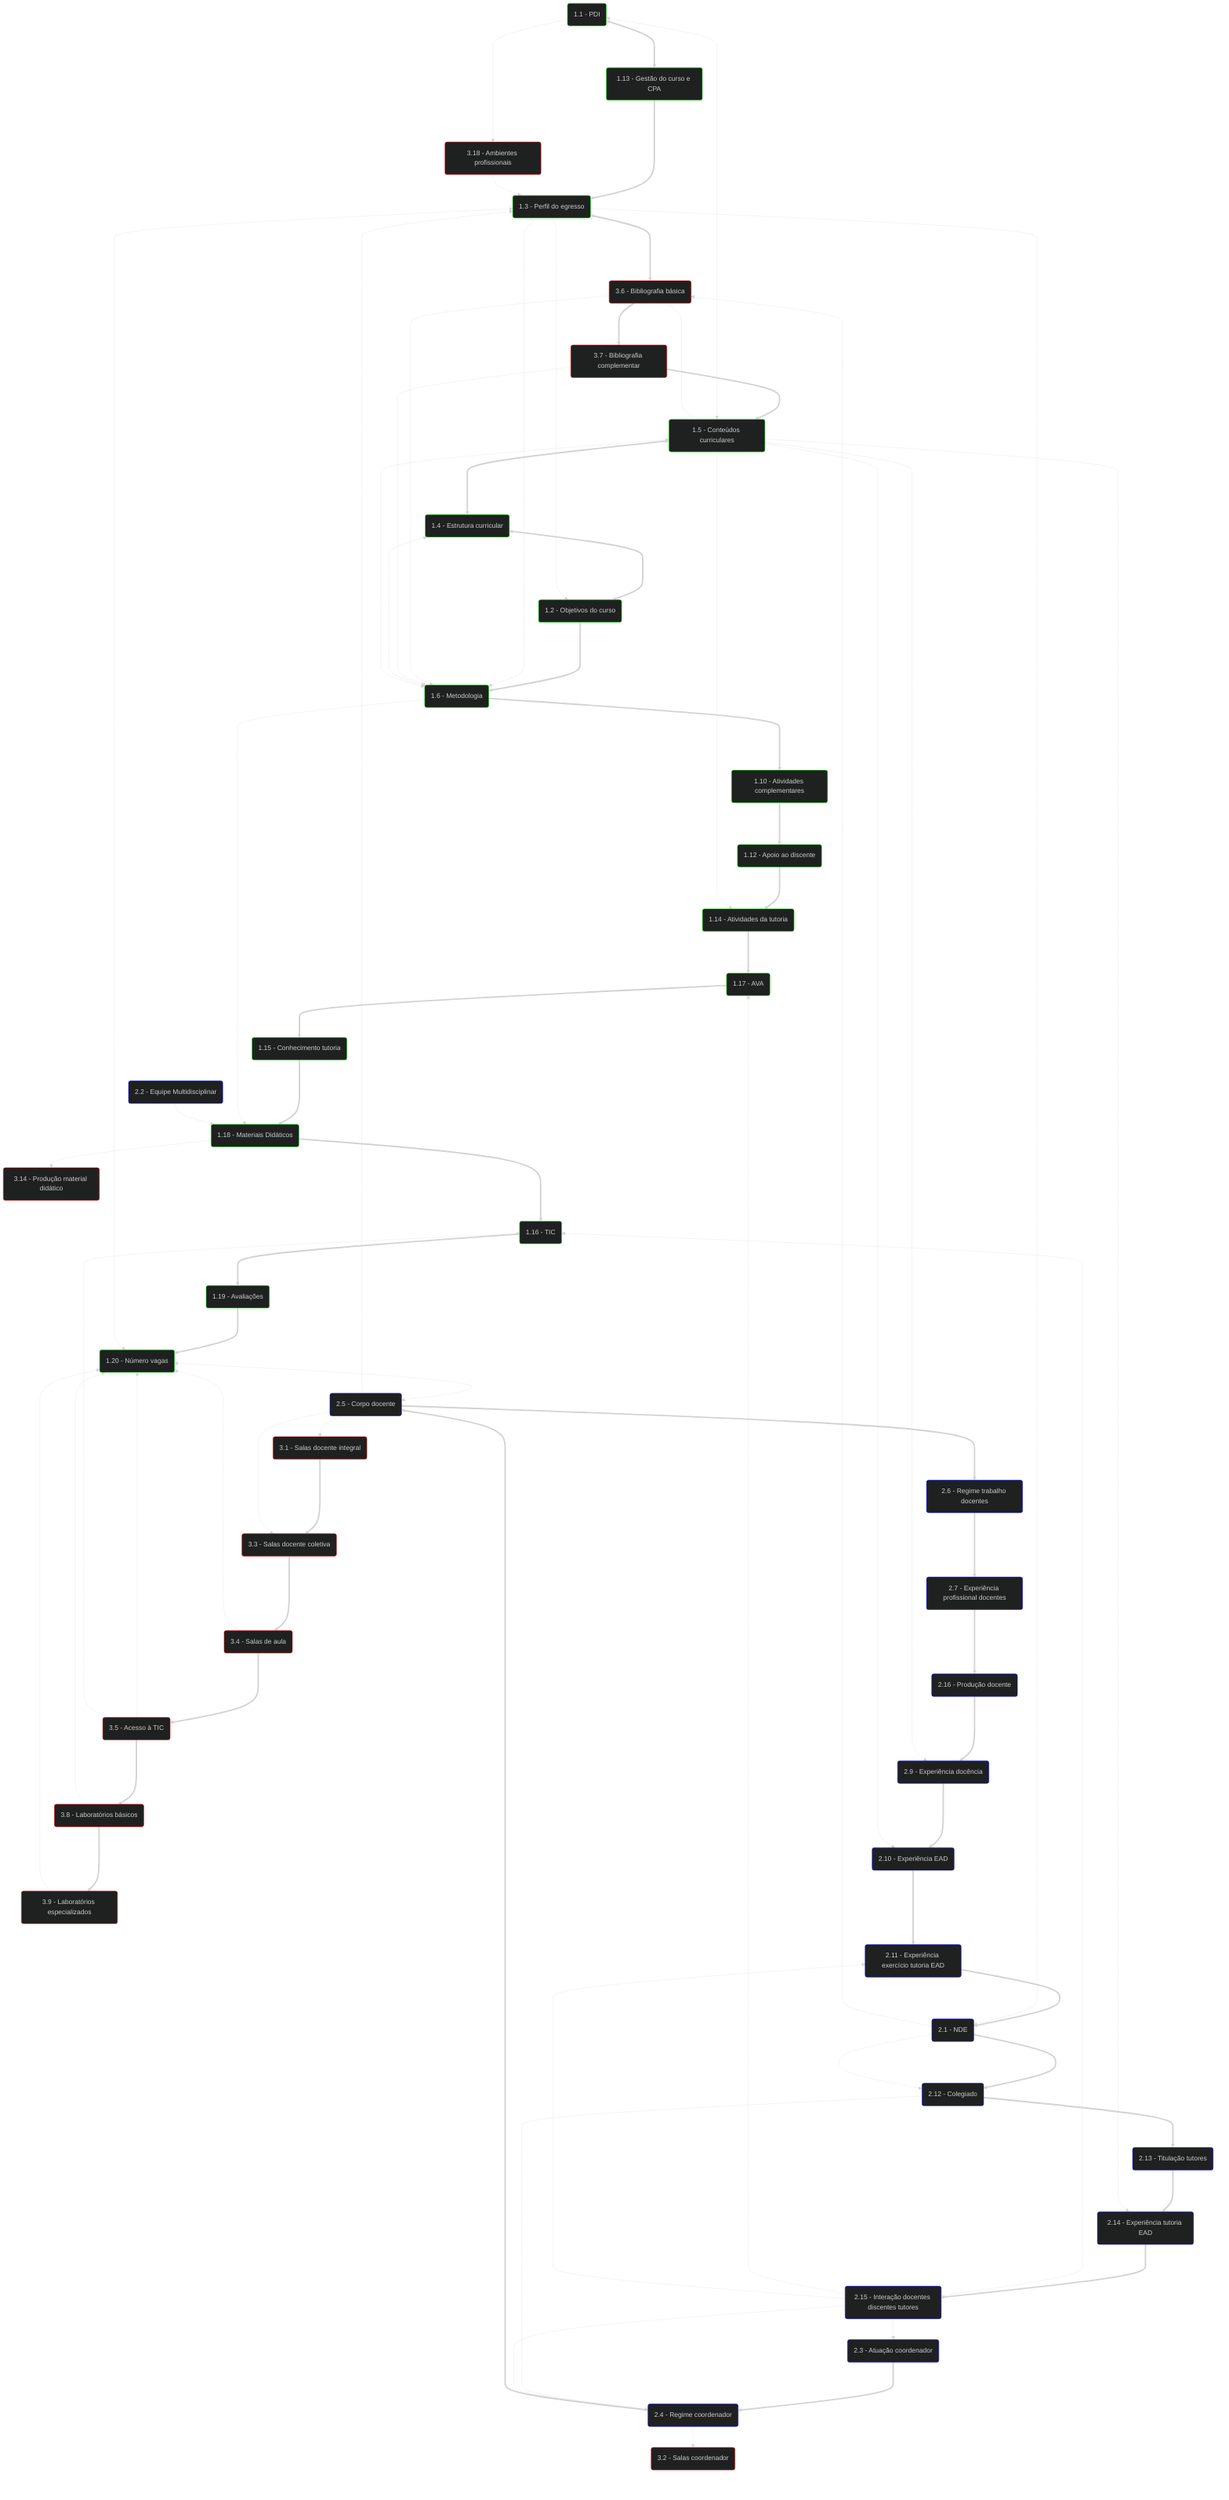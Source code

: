 %%{init: {'theme': 'dark'}}%%
flowchart TD
    id1.1(1.1 - PDI):::green
	id1.2(1.2 - Objetivos do curso):::green
	id1.3(1.3 - Perfil do egresso):::green
	id1.4(1.4 - Estrutura curricular):::green
	id1.5(1.5 - Conteúdos curriculares):::green
	id1.6(1.6 - Metodologia):::green
	id1.10(1.10 - Atividades complementares):::green
	id1.12(1.12 - Apoio ao discente):::green
	id1.13(1.13 - Gestão do curso e CPA):::green
	id1.14(1.14 - Atividades da tutoria):::green
	id1.15(1.15 - Conhecimento tutoria):::green
	id1.16(1.16 - TIC):::green
	id1.17(1.17 - AVA):::green
	id1.18(1.18 - Materiais Didáticos):::green
	id1.19(1.19 - Avaliações):::green
	id1.20(1.20 - Número vagas):::green

	id2.1(2.1 - NDE):::blue
	id2.2(2.2 - Equipe Multidisciplinar):::blue
	id2.3(2.3 - Atuação coordenador):::blue
	id2.4(2.4 - Regime coordenador):::blue
	id2.5(2.5 - Corpo docente):::blue
	id2.6(2.6 - Regime trabalho docentes):::blue
	id2.7(2.7 - Experiência profissional docentes):::blue
	id2.9(2.9 - Experiência docência):::blue
	id2.10(2.10 - Experiência EAD):::blue
	id2.11(2.11 - Experiência exercício tutoria EAD):::blue
	id2.12(2.12 - Colegiado):::blue
	id2.13(2.13 - Titulação tutores):::blue
	id2.14(2.14 - Experiência tutoria EAD):::blue
	id2.15(2.15 - Interação docentes discentes tutores):::blue
	id2.16(2.16 - Produção docente):::blue

	id3.1(3.1 - Salas docente integral):::red
	id3.2(3.2 - Salas coordenador):::red
	id3.3(3.3 - Salas docente coletiva):::red
	id3.4(3.4 - Salas de aula):::red
	id3.5(3.5 - Acesso à TIC):::red
	id3.6(3.6 - Bibliografia básica):::red
	id3.7(3.7 - Bibliografia complementar):::red
	id3.8(3.8 - Laboratórios básicos):::red
	id3.9(3.9 - Laboratórios especializados):::red
	id3.14(3.14 - Produção material didático):::red
	id3.18(3.18 - Ambientes profissionais):::red
	
	
	id1.1 <===> id1.13 ====> id1.3 <====> id3.6 ===> id3.7 ===> id1.5 <====> id1.4 <====> id1.2 ====> id1.6 ====> id1.10 ===> id1.12 ===> id1.14 ===> id1.17 ===> id1.15 ===> id1.18 ===> id1.16 ===> id1.19 ===> id1.20

	id2.3 ===> id2.4 ===> id2.5 ===> id2.6 ===> id2.7 ===> id2.16 ===> id2.9 ===> id2.10 ===> id2.11 ===> id2.1 ===> id2.12 ===> id2.13 ===> id2.14 ===> id2.15 

	id3.1 ===> id3.3 ===> id3.4 ===> id3.5 ===> id3.8 ===> id3.9

	id1.1 -.-> id3.18
	id1.1 <-.-> id1.5
	id1.3 -.-> id2.1 -.-> id2.12
	id1.3 -.-> id1.6	
	id1.3 -.-> id1.2
	id1.3 <-.-> id1.20
	id1.5 -.-> id1.14	
	id1.5 -.-> id2.9 
	id1.5 -.-> id2.14
	id1.5 -.-> id2.10
	id1.5 <-.- id3.6
	id1.6 -.-> id1.18
	id1.6 <-.-> id1.4
	id1.6 <-.-> id1.5
	id1.18 -.-> id3.14
	id1.20 <-.-> id2.5

	id2.1 -.-> id3.6
	id2.2 -.-> id1.18
	id2.4 -.-> id3.2
	id2.5 -.-> id1.3
	id2.5 -.-> id3.1
	id2.5 -.-> id3.3
	id2.12 -.-> id2.4
	id2.15 -.-> id2.3
	id2.15 -.-> id2.4
	id2.15 -.-> id1.16
	id2.15 -.-> id1.17
	id2.15 -.-> id2.11

	id3.4 -.-> id1.20
	id3.5 -.-> id1.20
	id3.5 -.-> id1.16
	id3.6 -.-> id1.6
    id3.7 -.-> id1.6
	id3.8 -.-> id1.20
	id3.9 -.-> id1.20
	id3.18 -.-> id1.3

classDef red stroke:#f00 
classDef green stroke:#0f0 
classDef blue stroke:#00f